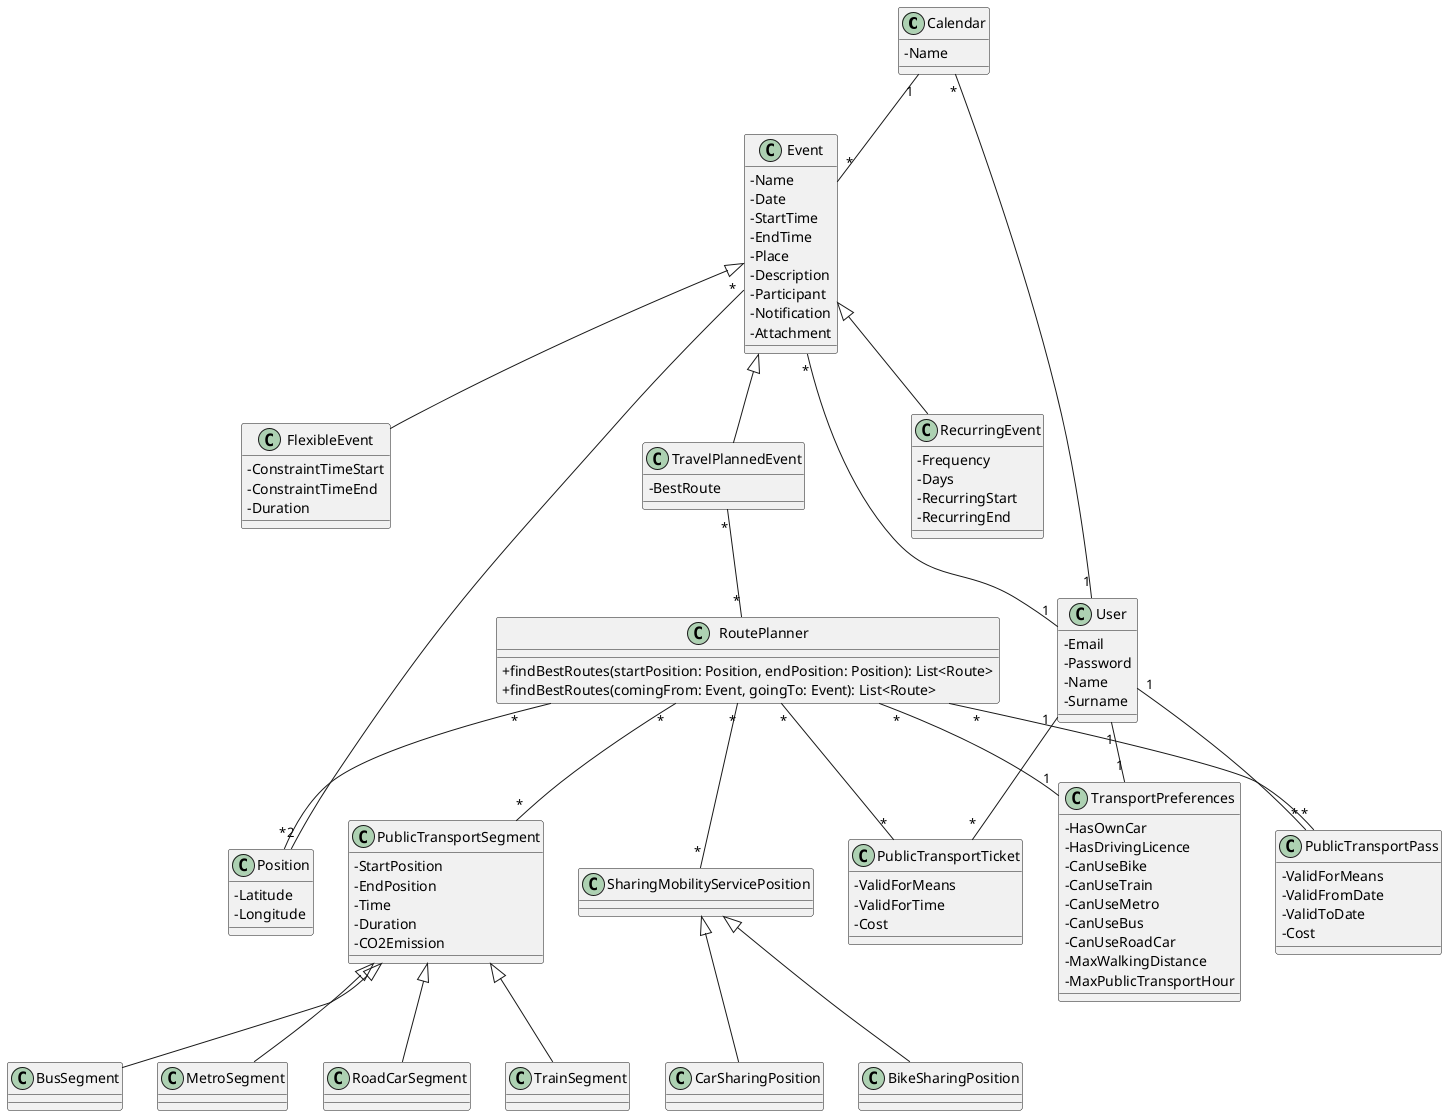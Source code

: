 @startuml

skinparam classAttributeIconSize 0

Calendar "1"--"*" Event
Calendar "*"--"1" User
Event "*"--"1" User
Event "*"--"2" Position
User "1"--"1" TransportPreferences
User "1"--"*" PublicTransportPass
User "1"--"*" PublicTransportTicket
Event <|-- RecurringEvent
Event <|-- FlexibleEvent
Event <|-- TravelPlannedEvent
TravelPlannedEvent "*"--"*" RoutePlanner
RoutePlanner "*"--"*" PublicTransportPass
RoutePlanner "*"--"*" PublicTransportTicket
RoutePlanner "*"--"*" PublicTransportSegment
RoutePlanner "*"--"*" SharingMobilityServicePosition
RoutePlanner "*"--"1" TransportPreferences
RoutePlanner "*"--"*" Position
SharingMobilityServicePosition <|-- CarSharingPosition
SharingMobilityServicePosition <|-- BikeSharingPosition
PublicTransportSegment <|-- BusSegment
PublicTransportSegment <|-- MetroSegment
PublicTransportSegment <|-- RoadCarSegment
PublicTransportSegment <|-- TrainSegment

class User {
    - Email
    - Password
    - Name
    - Surname
}

class TransportPreferences {
    - HasOwnCar
    - HasDrivingLicence
    - CanUseBike
    - CanUseTrain
    - CanUseMetro
    - CanUseBus
    - CanUseRoadCar
    - MaxWalkingDistance
    - MaxPublicTransportHour
}

class Calendar {
    - Name
}

class Position {
    - Latitude
    - Longitude
}

class Event {
    - Name
    - Date
    - StartTime
    - EndTime
    - Place
    - Description
    - Participant
    - Notification
    - Attachment
}

class RecurringEvent {
    - Frequency
    - Days
    - RecurringStart
    - RecurringEnd
}

class FlexibleEvent {
    - ConstraintTimeStart
    - ConstraintTimeEnd
    - Duration
}

class TravelPlannedEvent {
    - BestRoute
}

class SharingMobilityServicePosition
class CarSharingPosition
class BikeSharingPosition

class PublicTransportSegment {
    - StartPosition
    - EndPosition
    - Time
    - Duration
    - CO2Emission
}

class BusSegment
class MetroSegment
class RoadCarSegment
class TrainSegment

class PublicTransportTicket {
    - ValidForMeans
    - ValidForTime
    - Cost
}

class PublicTransportPass {
    - ValidForMeans
    - ValidFromDate
    - ValidToDate
    - Cost
}

class RoutePlanner {
    + findBestRoutes(startPosition: Position, endPosition: Position): List<Route>
    + findBestRoutes(comingFrom: Event, goingTo: Event): List<Route>
}

@enduml
